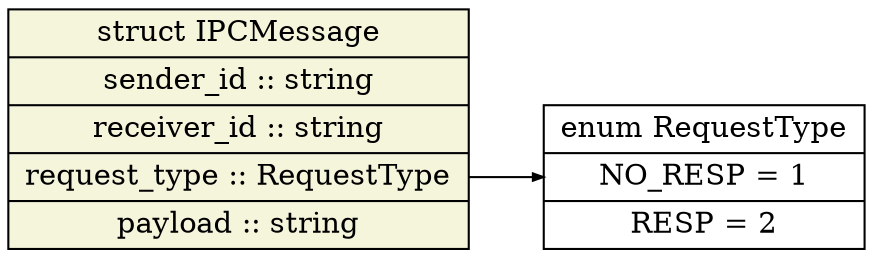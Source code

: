 digraph "ipc" {
node [style=filled, shape=record];
edge [arrowsize=0.5];
rankdir=LR
node [fillcolor=white];
RequestType [label="enum RequestType|NO_RESP = 1|RESP = 2"];
node [fillcolor=beige];
IPCMessage [label="struct IPCMessage|<field_sender_id>sender_id :: string|<field_receiver_id>receiver_id :: string|<field_request_type>request_type :: RequestType|<field_payload>payload :: string"];
IPCMessage:field_request_type -> RequestType
}
